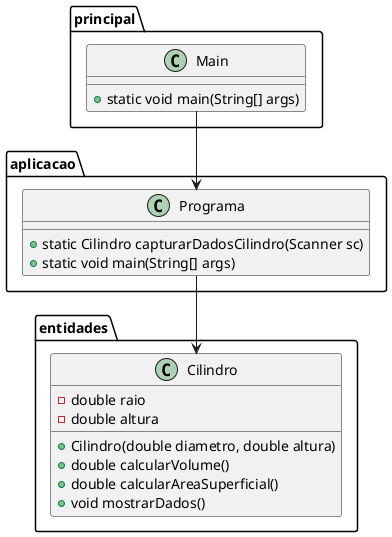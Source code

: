@startuml

package "entidades" {
    class Cilindro {
        - double raio
        - double altura
        + Cilindro(double diametro, double altura)
        + double calcularVolume()
        + double calcularAreaSuperficial()
        + void mostrarDados()
    }
}

package "aplicacao" {
    class Programa {
        + static Cilindro capturarDadosCilindro(Scanner sc)
        + static void main(String[] args)
    }
}

package "principal" {
    class Main {
        + static void main(String[] args)
    }
}

Programa --> Cilindro
Main --> Programa

@enduml
